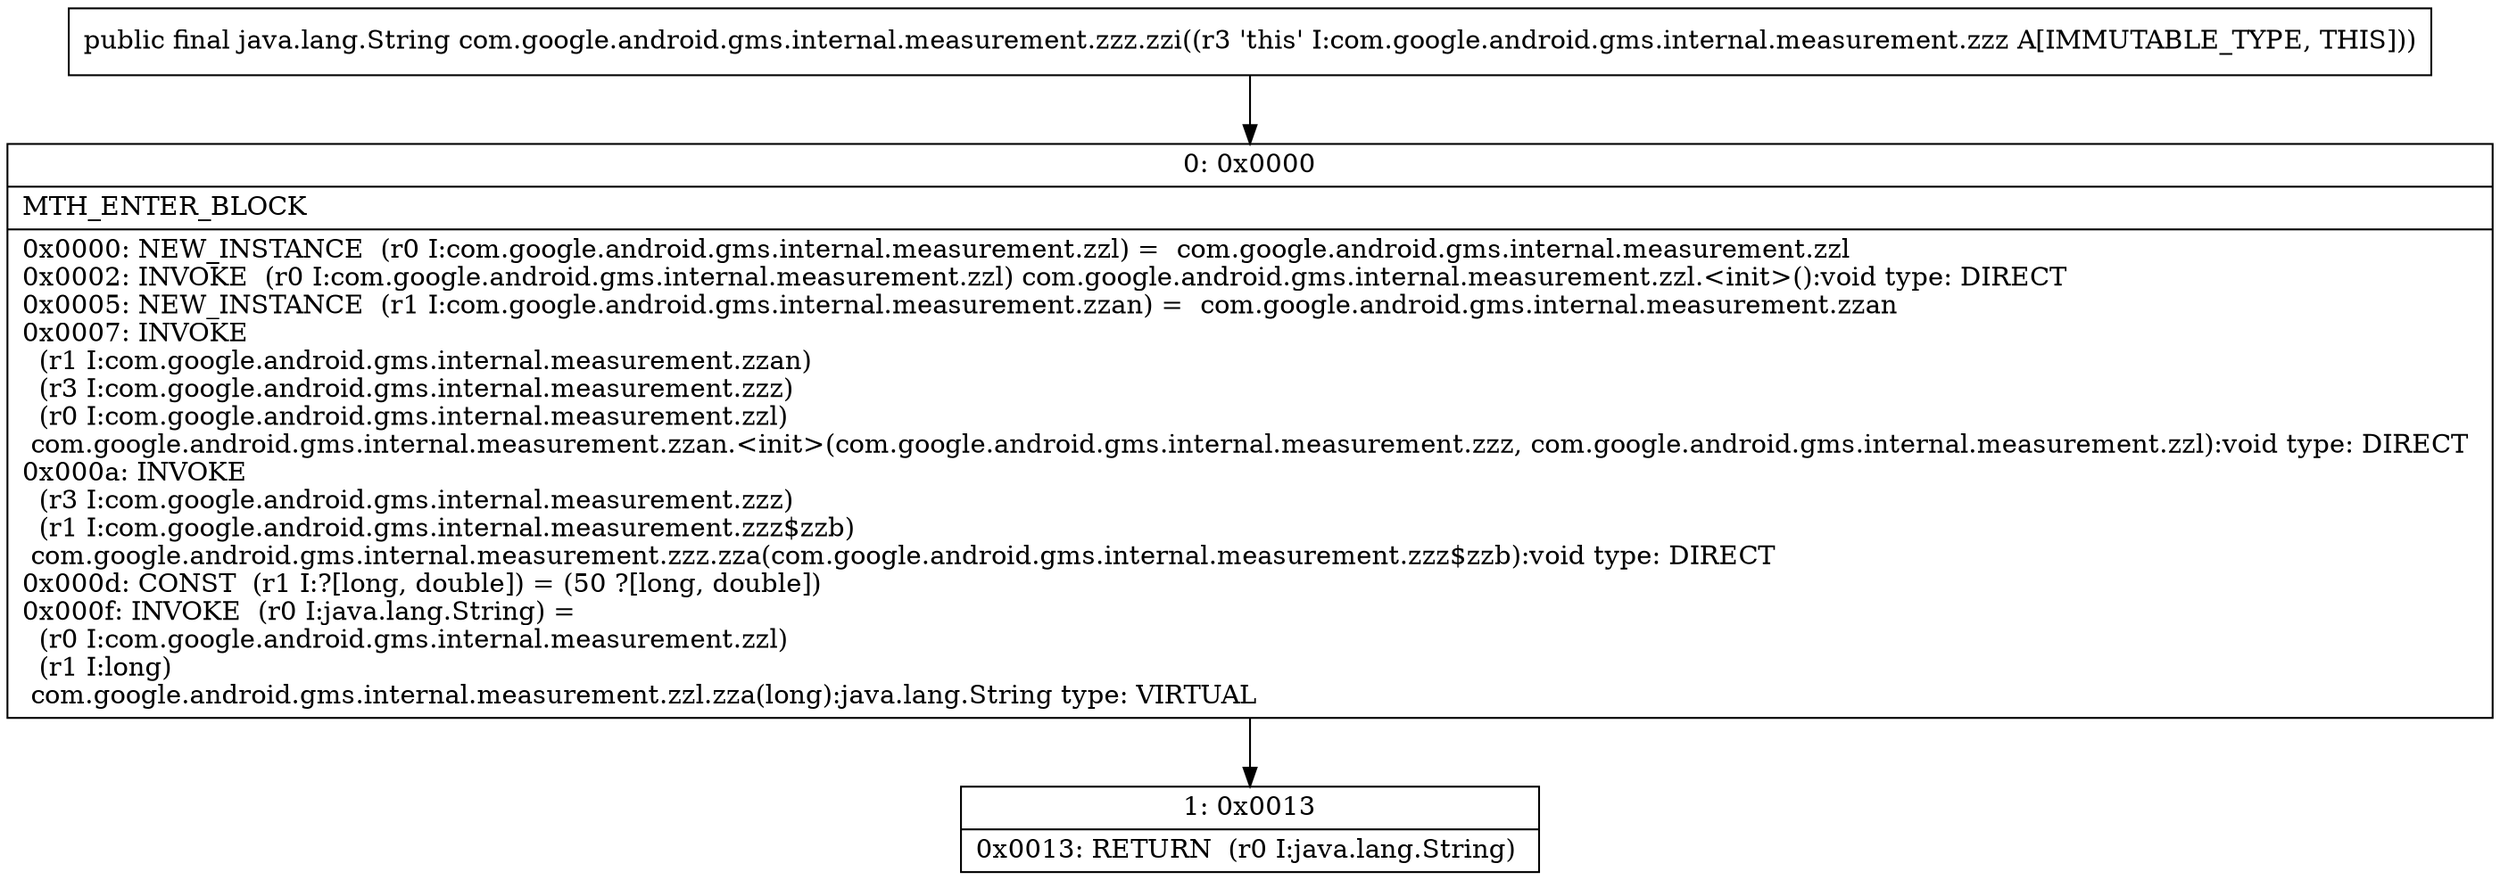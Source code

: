 digraph "CFG forcom.google.android.gms.internal.measurement.zzz.zzi()Ljava\/lang\/String;" {
Node_0 [shape=record,label="{0\:\ 0x0000|MTH_ENTER_BLOCK\l|0x0000: NEW_INSTANCE  (r0 I:com.google.android.gms.internal.measurement.zzl) =  com.google.android.gms.internal.measurement.zzl \l0x0002: INVOKE  (r0 I:com.google.android.gms.internal.measurement.zzl) com.google.android.gms.internal.measurement.zzl.\<init\>():void type: DIRECT \l0x0005: NEW_INSTANCE  (r1 I:com.google.android.gms.internal.measurement.zzan) =  com.google.android.gms.internal.measurement.zzan \l0x0007: INVOKE  \l  (r1 I:com.google.android.gms.internal.measurement.zzan)\l  (r3 I:com.google.android.gms.internal.measurement.zzz)\l  (r0 I:com.google.android.gms.internal.measurement.zzl)\l com.google.android.gms.internal.measurement.zzan.\<init\>(com.google.android.gms.internal.measurement.zzz, com.google.android.gms.internal.measurement.zzl):void type: DIRECT \l0x000a: INVOKE  \l  (r3 I:com.google.android.gms.internal.measurement.zzz)\l  (r1 I:com.google.android.gms.internal.measurement.zzz$zzb)\l com.google.android.gms.internal.measurement.zzz.zza(com.google.android.gms.internal.measurement.zzz$zzb):void type: DIRECT \l0x000d: CONST  (r1 I:?[long, double]) = (50 ?[long, double]) \l0x000f: INVOKE  (r0 I:java.lang.String) = \l  (r0 I:com.google.android.gms.internal.measurement.zzl)\l  (r1 I:long)\l com.google.android.gms.internal.measurement.zzl.zza(long):java.lang.String type: VIRTUAL \l}"];
Node_1 [shape=record,label="{1\:\ 0x0013|0x0013: RETURN  (r0 I:java.lang.String) \l}"];
MethodNode[shape=record,label="{public final java.lang.String com.google.android.gms.internal.measurement.zzz.zzi((r3 'this' I:com.google.android.gms.internal.measurement.zzz A[IMMUTABLE_TYPE, THIS])) }"];
MethodNode -> Node_0;
Node_0 -> Node_1;
}

